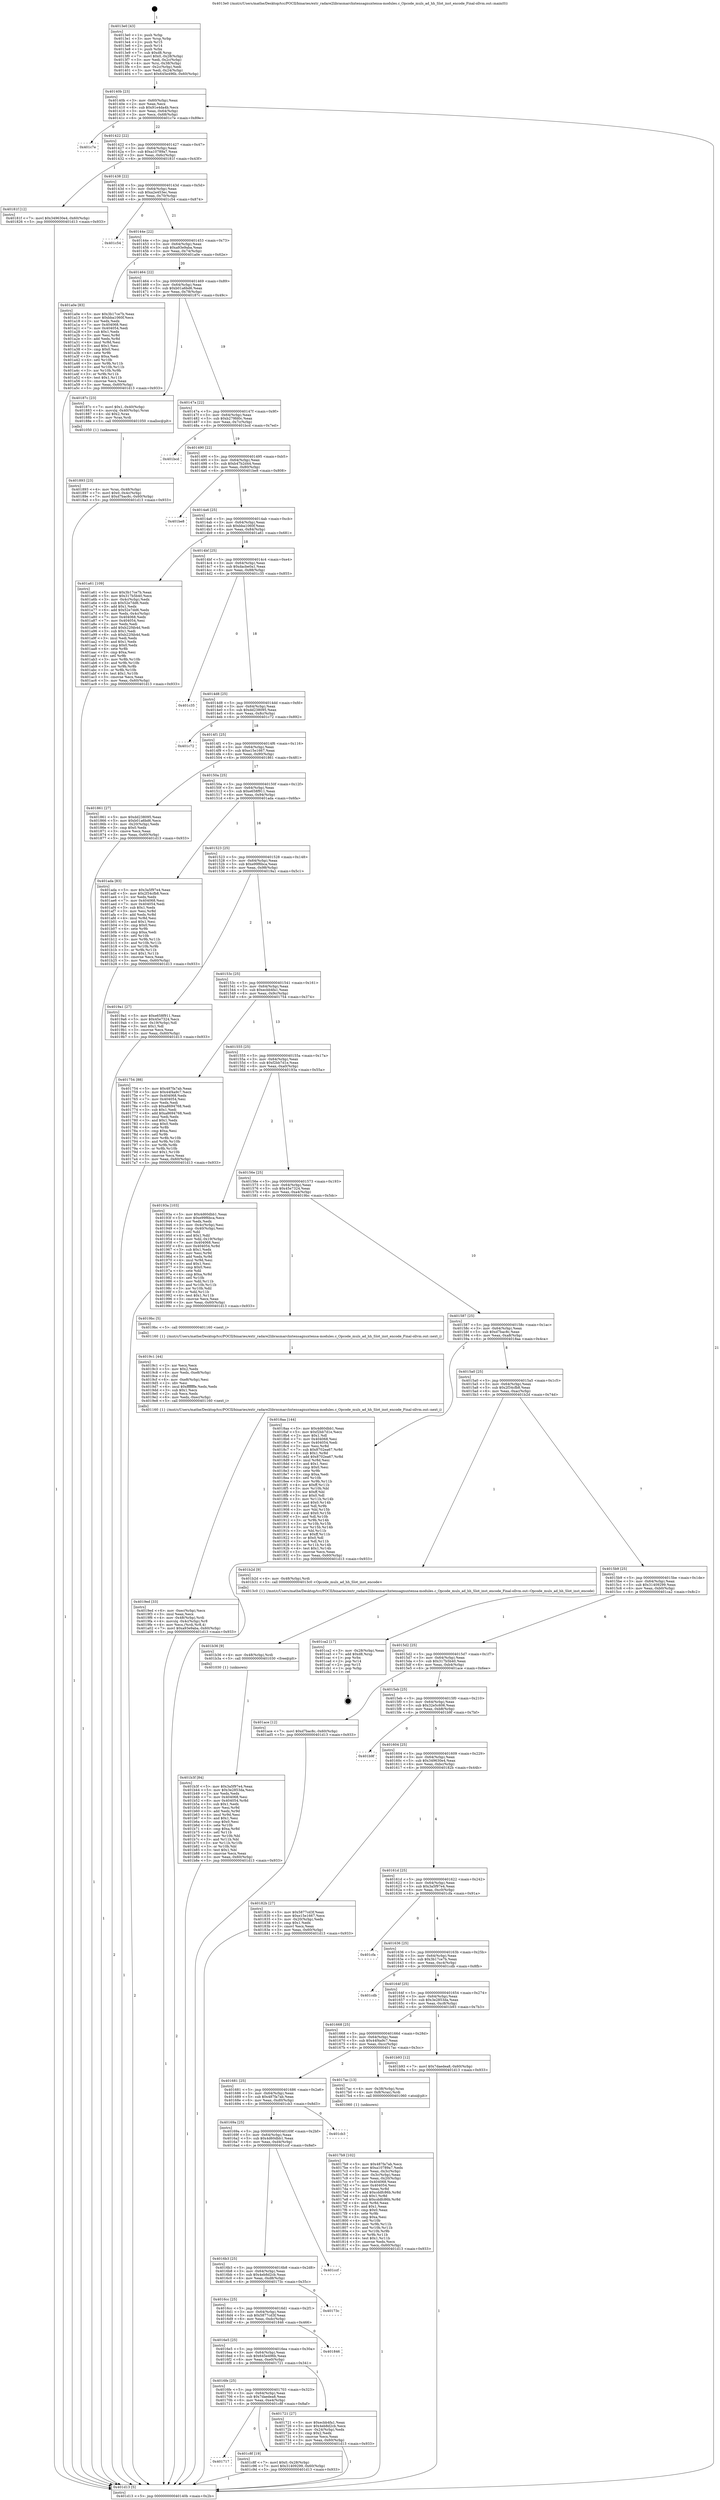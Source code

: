 digraph "0x4013e0" {
  label = "0x4013e0 (/mnt/c/Users/mathe/Desktop/tcc/POCII/binaries/extr_radare2librasmarchxtensagnuxtensa-modules.c_Opcode_muls_ad_hh_Slot_inst_encode_Final-ollvm.out::main(0))"
  labelloc = "t"
  node[shape=record]

  Entry [label="",width=0.3,height=0.3,shape=circle,fillcolor=black,style=filled]
  "0x40140b" [label="{
     0x40140b [23]\l
     | [instrs]\l
     &nbsp;&nbsp;0x40140b \<+3\>: mov -0x60(%rbp),%eax\l
     &nbsp;&nbsp;0x40140e \<+2\>: mov %eax,%ecx\l
     &nbsp;&nbsp;0x401410 \<+6\>: sub $0x91e4da4b,%ecx\l
     &nbsp;&nbsp;0x401416 \<+3\>: mov %eax,-0x64(%rbp)\l
     &nbsp;&nbsp;0x401419 \<+3\>: mov %ecx,-0x68(%rbp)\l
     &nbsp;&nbsp;0x40141c \<+6\>: je 0000000000401c7e \<main+0x89e\>\l
  }"]
  "0x401c7e" [label="{
     0x401c7e\l
  }", style=dashed]
  "0x401422" [label="{
     0x401422 [22]\l
     | [instrs]\l
     &nbsp;&nbsp;0x401422 \<+5\>: jmp 0000000000401427 \<main+0x47\>\l
     &nbsp;&nbsp;0x401427 \<+3\>: mov -0x64(%rbp),%eax\l
     &nbsp;&nbsp;0x40142a \<+5\>: sub $0xa10789a7,%eax\l
     &nbsp;&nbsp;0x40142f \<+3\>: mov %eax,-0x6c(%rbp)\l
     &nbsp;&nbsp;0x401432 \<+6\>: je 000000000040181f \<main+0x43f\>\l
  }"]
  Exit [label="",width=0.3,height=0.3,shape=circle,fillcolor=black,style=filled,peripheries=2]
  "0x40181f" [label="{
     0x40181f [12]\l
     | [instrs]\l
     &nbsp;&nbsp;0x40181f \<+7\>: movl $0x349630e4,-0x60(%rbp)\l
     &nbsp;&nbsp;0x401826 \<+5\>: jmp 0000000000401d13 \<main+0x933\>\l
  }"]
  "0x401438" [label="{
     0x401438 [22]\l
     | [instrs]\l
     &nbsp;&nbsp;0x401438 \<+5\>: jmp 000000000040143d \<main+0x5d\>\l
     &nbsp;&nbsp;0x40143d \<+3\>: mov -0x64(%rbp),%eax\l
     &nbsp;&nbsp;0x401440 \<+5\>: sub $0xa2e453ec,%eax\l
     &nbsp;&nbsp;0x401445 \<+3\>: mov %eax,-0x70(%rbp)\l
     &nbsp;&nbsp;0x401448 \<+6\>: je 0000000000401c54 \<main+0x874\>\l
  }"]
  "0x401717" [label="{
     0x401717\l
  }", style=dashed]
  "0x401c54" [label="{
     0x401c54\l
  }", style=dashed]
  "0x40144e" [label="{
     0x40144e [22]\l
     | [instrs]\l
     &nbsp;&nbsp;0x40144e \<+5\>: jmp 0000000000401453 \<main+0x73\>\l
     &nbsp;&nbsp;0x401453 \<+3\>: mov -0x64(%rbp),%eax\l
     &nbsp;&nbsp;0x401456 \<+5\>: sub $0xa93e9aba,%eax\l
     &nbsp;&nbsp;0x40145b \<+3\>: mov %eax,-0x74(%rbp)\l
     &nbsp;&nbsp;0x40145e \<+6\>: je 0000000000401a0e \<main+0x62e\>\l
  }"]
  "0x401c8f" [label="{
     0x401c8f [19]\l
     | [instrs]\l
     &nbsp;&nbsp;0x401c8f \<+7\>: movl $0x0,-0x28(%rbp)\l
     &nbsp;&nbsp;0x401c96 \<+7\>: movl $0x31409299,-0x60(%rbp)\l
     &nbsp;&nbsp;0x401c9d \<+5\>: jmp 0000000000401d13 \<main+0x933\>\l
  }"]
  "0x401a0e" [label="{
     0x401a0e [83]\l
     | [instrs]\l
     &nbsp;&nbsp;0x401a0e \<+5\>: mov $0x3b17ce7b,%eax\l
     &nbsp;&nbsp;0x401a13 \<+5\>: mov $0xbba1060f,%ecx\l
     &nbsp;&nbsp;0x401a18 \<+2\>: xor %edx,%edx\l
     &nbsp;&nbsp;0x401a1a \<+7\>: mov 0x404068,%esi\l
     &nbsp;&nbsp;0x401a21 \<+7\>: mov 0x404054,%edi\l
     &nbsp;&nbsp;0x401a28 \<+3\>: sub $0x1,%edx\l
     &nbsp;&nbsp;0x401a2b \<+3\>: mov %esi,%r8d\l
     &nbsp;&nbsp;0x401a2e \<+3\>: add %edx,%r8d\l
     &nbsp;&nbsp;0x401a31 \<+4\>: imul %r8d,%esi\l
     &nbsp;&nbsp;0x401a35 \<+3\>: and $0x1,%esi\l
     &nbsp;&nbsp;0x401a38 \<+3\>: cmp $0x0,%esi\l
     &nbsp;&nbsp;0x401a3b \<+4\>: sete %r9b\l
     &nbsp;&nbsp;0x401a3f \<+3\>: cmp $0xa,%edi\l
     &nbsp;&nbsp;0x401a42 \<+4\>: setl %r10b\l
     &nbsp;&nbsp;0x401a46 \<+3\>: mov %r9b,%r11b\l
     &nbsp;&nbsp;0x401a49 \<+3\>: and %r10b,%r11b\l
     &nbsp;&nbsp;0x401a4c \<+3\>: xor %r10b,%r9b\l
     &nbsp;&nbsp;0x401a4f \<+3\>: or %r9b,%r11b\l
     &nbsp;&nbsp;0x401a52 \<+4\>: test $0x1,%r11b\l
     &nbsp;&nbsp;0x401a56 \<+3\>: cmovne %ecx,%eax\l
     &nbsp;&nbsp;0x401a59 \<+3\>: mov %eax,-0x60(%rbp)\l
     &nbsp;&nbsp;0x401a5c \<+5\>: jmp 0000000000401d13 \<main+0x933\>\l
  }"]
  "0x401464" [label="{
     0x401464 [22]\l
     | [instrs]\l
     &nbsp;&nbsp;0x401464 \<+5\>: jmp 0000000000401469 \<main+0x89\>\l
     &nbsp;&nbsp;0x401469 \<+3\>: mov -0x64(%rbp),%eax\l
     &nbsp;&nbsp;0x40146c \<+5\>: sub $0xb01a6bd6,%eax\l
     &nbsp;&nbsp;0x401471 \<+3\>: mov %eax,-0x78(%rbp)\l
     &nbsp;&nbsp;0x401474 \<+6\>: je 000000000040187c \<main+0x49c\>\l
  }"]
  "0x401b3f" [label="{
     0x401b3f [84]\l
     | [instrs]\l
     &nbsp;&nbsp;0x401b3f \<+5\>: mov $0x3a5f97e4,%eax\l
     &nbsp;&nbsp;0x401b44 \<+5\>: mov $0x3e2853da,%ecx\l
     &nbsp;&nbsp;0x401b49 \<+2\>: xor %edx,%edx\l
     &nbsp;&nbsp;0x401b4b \<+7\>: mov 0x404068,%esi\l
     &nbsp;&nbsp;0x401b52 \<+8\>: mov 0x404054,%r8d\l
     &nbsp;&nbsp;0x401b5a \<+3\>: sub $0x1,%edx\l
     &nbsp;&nbsp;0x401b5d \<+3\>: mov %esi,%r9d\l
     &nbsp;&nbsp;0x401b60 \<+3\>: add %edx,%r9d\l
     &nbsp;&nbsp;0x401b63 \<+4\>: imul %r9d,%esi\l
     &nbsp;&nbsp;0x401b67 \<+3\>: and $0x1,%esi\l
     &nbsp;&nbsp;0x401b6a \<+3\>: cmp $0x0,%esi\l
     &nbsp;&nbsp;0x401b6d \<+4\>: sete %r10b\l
     &nbsp;&nbsp;0x401b71 \<+4\>: cmp $0xa,%r8d\l
     &nbsp;&nbsp;0x401b75 \<+4\>: setl %r11b\l
     &nbsp;&nbsp;0x401b79 \<+3\>: mov %r10b,%bl\l
     &nbsp;&nbsp;0x401b7c \<+3\>: and %r11b,%bl\l
     &nbsp;&nbsp;0x401b7f \<+3\>: xor %r11b,%r10b\l
     &nbsp;&nbsp;0x401b82 \<+3\>: or %r10b,%bl\l
     &nbsp;&nbsp;0x401b85 \<+3\>: test $0x1,%bl\l
     &nbsp;&nbsp;0x401b88 \<+3\>: cmovne %ecx,%eax\l
     &nbsp;&nbsp;0x401b8b \<+3\>: mov %eax,-0x60(%rbp)\l
     &nbsp;&nbsp;0x401b8e \<+5\>: jmp 0000000000401d13 \<main+0x933\>\l
  }"]
  "0x40187c" [label="{
     0x40187c [23]\l
     | [instrs]\l
     &nbsp;&nbsp;0x40187c \<+7\>: movl $0x1,-0x40(%rbp)\l
     &nbsp;&nbsp;0x401883 \<+4\>: movslq -0x40(%rbp),%rax\l
     &nbsp;&nbsp;0x401887 \<+4\>: shl $0x2,%rax\l
     &nbsp;&nbsp;0x40188b \<+3\>: mov %rax,%rdi\l
     &nbsp;&nbsp;0x40188e \<+5\>: call 0000000000401050 \<malloc@plt\>\l
     | [calls]\l
     &nbsp;&nbsp;0x401050 \{1\} (unknown)\l
  }"]
  "0x40147a" [label="{
     0x40147a [22]\l
     | [instrs]\l
     &nbsp;&nbsp;0x40147a \<+5\>: jmp 000000000040147f \<main+0x9f\>\l
     &nbsp;&nbsp;0x40147f \<+3\>: mov -0x64(%rbp),%eax\l
     &nbsp;&nbsp;0x401482 \<+5\>: sub $0xb279fd0c,%eax\l
     &nbsp;&nbsp;0x401487 \<+3\>: mov %eax,-0x7c(%rbp)\l
     &nbsp;&nbsp;0x40148a \<+6\>: je 0000000000401bcd \<main+0x7ed\>\l
  }"]
  "0x401b36" [label="{
     0x401b36 [9]\l
     | [instrs]\l
     &nbsp;&nbsp;0x401b36 \<+4\>: mov -0x48(%rbp),%rdi\l
     &nbsp;&nbsp;0x401b3a \<+5\>: call 0000000000401030 \<free@plt\>\l
     | [calls]\l
     &nbsp;&nbsp;0x401030 \{1\} (unknown)\l
  }"]
  "0x401bcd" [label="{
     0x401bcd\l
  }", style=dashed]
  "0x401490" [label="{
     0x401490 [22]\l
     | [instrs]\l
     &nbsp;&nbsp;0x401490 \<+5\>: jmp 0000000000401495 \<main+0xb5\>\l
     &nbsp;&nbsp;0x401495 \<+3\>: mov -0x64(%rbp),%eax\l
     &nbsp;&nbsp;0x401498 \<+5\>: sub $0xb47b2d44,%eax\l
     &nbsp;&nbsp;0x40149d \<+3\>: mov %eax,-0x80(%rbp)\l
     &nbsp;&nbsp;0x4014a0 \<+6\>: je 0000000000401be8 \<main+0x808\>\l
  }"]
  "0x4019ed" [label="{
     0x4019ed [33]\l
     | [instrs]\l
     &nbsp;&nbsp;0x4019ed \<+6\>: mov -0xec(%rbp),%ecx\l
     &nbsp;&nbsp;0x4019f3 \<+3\>: imul %eax,%ecx\l
     &nbsp;&nbsp;0x4019f6 \<+4\>: mov -0x48(%rbp),%rdi\l
     &nbsp;&nbsp;0x4019fa \<+4\>: movslq -0x4c(%rbp),%r8\l
     &nbsp;&nbsp;0x4019fe \<+4\>: mov %ecx,(%rdi,%r8,4)\l
     &nbsp;&nbsp;0x401a02 \<+7\>: movl $0xa93e9aba,-0x60(%rbp)\l
     &nbsp;&nbsp;0x401a09 \<+5\>: jmp 0000000000401d13 \<main+0x933\>\l
  }"]
  "0x401be8" [label="{
     0x401be8\l
  }", style=dashed]
  "0x4014a6" [label="{
     0x4014a6 [25]\l
     | [instrs]\l
     &nbsp;&nbsp;0x4014a6 \<+5\>: jmp 00000000004014ab \<main+0xcb\>\l
     &nbsp;&nbsp;0x4014ab \<+3\>: mov -0x64(%rbp),%eax\l
     &nbsp;&nbsp;0x4014ae \<+5\>: sub $0xbba1060f,%eax\l
     &nbsp;&nbsp;0x4014b3 \<+6\>: mov %eax,-0x84(%rbp)\l
     &nbsp;&nbsp;0x4014b9 \<+6\>: je 0000000000401a61 \<main+0x681\>\l
  }"]
  "0x4019c1" [label="{
     0x4019c1 [44]\l
     | [instrs]\l
     &nbsp;&nbsp;0x4019c1 \<+2\>: xor %ecx,%ecx\l
     &nbsp;&nbsp;0x4019c3 \<+5\>: mov $0x2,%edx\l
     &nbsp;&nbsp;0x4019c8 \<+6\>: mov %edx,-0xe8(%rbp)\l
     &nbsp;&nbsp;0x4019ce \<+1\>: cltd\l
     &nbsp;&nbsp;0x4019cf \<+6\>: mov -0xe8(%rbp),%esi\l
     &nbsp;&nbsp;0x4019d5 \<+2\>: idiv %esi\l
     &nbsp;&nbsp;0x4019d7 \<+6\>: imul $0xfffffffe,%edx,%edx\l
     &nbsp;&nbsp;0x4019dd \<+3\>: sub $0x1,%ecx\l
     &nbsp;&nbsp;0x4019e0 \<+2\>: sub %ecx,%edx\l
     &nbsp;&nbsp;0x4019e2 \<+6\>: mov %edx,-0xec(%rbp)\l
     &nbsp;&nbsp;0x4019e8 \<+5\>: call 0000000000401160 \<next_i\>\l
     | [calls]\l
     &nbsp;&nbsp;0x401160 \{1\} (/mnt/c/Users/mathe/Desktop/tcc/POCII/binaries/extr_radare2librasmarchxtensagnuxtensa-modules.c_Opcode_muls_ad_hh_Slot_inst_encode_Final-ollvm.out::next_i)\l
  }"]
  "0x401a61" [label="{
     0x401a61 [109]\l
     | [instrs]\l
     &nbsp;&nbsp;0x401a61 \<+5\>: mov $0x3b17ce7b,%eax\l
     &nbsp;&nbsp;0x401a66 \<+5\>: mov $0x317b5b40,%ecx\l
     &nbsp;&nbsp;0x401a6b \<+3\>: mov -0x4c(%rbp),%edx\l
     &nbsp;&nbsp;0x401a6e \<+6\>: sub $0x52e7dd6,%edx\l
     &nbsp;&nbsp;0x401a74 \<+3\>: add $0x1,%edx\l
     &nbsp;&nbsp;0x401a77 \<+6\>: add $0x52e7dd6,%edx\l
     &nbsp;&nbsp;0x401a7d \<+3\>: mov %edx,-0x4c(%rbp)\l
     &nbsp;&nbsp;0x401a80 \<+7\>: mov 0x404068,%edx\l
     &nbsp;&nbsp;0x401a87 \<+7\>: mov 0x404054,%esi\l
     &nbsp;&nbsp;0x401a8e \<+2\>: mov %edx,%edi\l
     &nbsp;&nbsp;0x401a90 \<+6\>: add $0xb22f4b4d,%edi\l
     &nbsp;&nbsp;0x401a96 \<+3\>: sub $0x1,%edi\l
     &nbsp;&nbsp;0x401a99 \<+6\>: sub $0xb22f4b4d,%edi\l
     &nbsp;&nbsp;0x401a9f \<+3\>: imul %edi,%edx\l
     &nbsp;&nbsp;0x401aa2 \<+3\>: and $0x1,%edx\l
     &nbsp;&nbsp;0x401aa5 \<+3\>: cmp $0x0,%edx\l
     &nbsp;&nbsp;0x401aa8 \<+4\>: sete %r8b\l
     &nbsp;&nbsp;0x401aac \<+3\>: cmp $0xa,%esi\l
     &nbsp;&nbsp;0x401aaf \<+4\>: setl %r9b\l
     &nbsp;&nbsp;0x401ab3 \<+3\>: mov %r8b,%r10b\l
     &nbsp;&nbsp;0x401ab6 \<+3\>: and %r9b,%r10b\l
     &nbsp;&nbsp;0x401ab9 \<+3\>: xor %r9b,%r8b\l
     &nbsp;&nbsp;0x401abc \<+3\>: or %r8b,%r10b\l
     &nbsp;&nbsp;0x401abf \<+4\>: test $0x1,%r10b\l
     &nbsp;&nbsp;0x401ac3 \<+3\>: cmovne %ecx,%eax\l
     &nbsp;&nbsp;0x401ac6 \<+3\>: mov %eax,-0x60(%rbp)\l
     &nbsp;&nbsp;0x401ac9 \<+5\>: jmp 0000000000401d13 \<main+0x933\>\l
  }"]
  "0x4014bf" [label="{
     0x4014bf [25]\l
     | [instrs]\l
     &nbsp;&nbsp;0x4014bf \<+5\>: jmp 00000000004014c4 \<main+0xe4\>\l
     &nbsp;&nbsp;0x4014c4 \<+3\>: mov -0x64(%rbp),%eax\l
     &nbsp;&nbsp;0x4014c7 \<+5\>: sub $0xdacbe0a1,%eax\l
     &nbsp;&nbsp;0x4014cc \<+6\>: mov %eax,-0x88(%rbp)\l
     &nbsp;&nbsp;0x4014d2 \<+6\>: je 0000000000401c35 \<main+0x855\>\l
  }"]
  "0x401893" [label="{
     0x401893 [23]\l
     | [instrs]\l
     &nbsp;&nbsp;0x401893 \<+4\>: mov %rax,-0x48(%rbp)\l
     &nbsp;&nbsp;0x401897 \<+7\>: movl $0x0,-0x4c(%rbp)\l
     &nbsp;&nbsp;0x40189e \<+7\>: movl $0xd7bac8c,-0x60(%rbp)\l
     &nbsp;&nbsp;0x4018a5 \<+5\>: jmp 0000000000401d13 \<main+0x933\>\l
  }"]
  "0x401c35" [label="{
     0x401c35\l
  }", style=dashed]
  "0x4014d8" [label="{
     0x4014d8 [25]\l
     | [instrs]\l
     &nbsp;&nbsp;0x4014d8 \<+5\>: jmp 00000000004014dd \<main+0xfd\>\l
     &nbsp;&nbsp;0x4014dd \<+3\>: mov -0x64(%rbp),%eax\l
     &nbsp;&nbsp;0x4014e0 \<+5\>: sub $0xdd238095,%eax\l
     &nbsp;&nbsp;0x4014e5 \<+6\>: mov %eax,-0x8c(%rbp)\l
     &nbsp;&nbsp;0x4014eb \<+6\>: je 0000000000401c72 \<main+0x892\>\l
  }"]
  "0x4017b9" [label="{
     0x4017b9 [102]\l
     | [instrs]\l
     &nbsp;&nbsp;0x4017b9 \<+5\>: mov $0x487fa7ab,%ecx\l
     &nbsp;&nbsp;0x4017be \<+5\>: mov $0xa10789a7,%edx\l
     &nbsp;&nbsp;0x4017c3 \<+3\>: mov %eax,-0x3c(%rbp)\l
     &nbsp;&nbsp;0x4017c6 \<+3\>: mov -0x3c(%rbp),%eax\l
     &nbsp;&nbsp;0x4017c9 \<+3\>: mov %eax,-0x20(%rbp)\l
     &nbsp;&nbsp;0x4017cc \<+7\>: mov 0x404068,%eax\l
     &nbsp;&nbsp;0x4017d3 \<+7\>: mov 0x404054,%esi\l
     &nbsp;&nbsp;0x4017da \<+3\>: mov %eax,%r8d\l
     &nbsp;&nbsp;0x4017dd \<+7\>: add $0xcddfc86b,%r8d\l
     &nbsp;&nbsp;0x4017e4 \<+4\>: sub $0x1,%r8d\l
     &nbsp;&nbsp;0x4017e8 \<+7\>: sub $0xcddfc86b,%r8d\l
     &nbsp;&nbsp;0x4017ef \<+4\>: imul %r8d,%eax\l
     &nbsp;&nbsp;0x4017f3 \<+3\>: and $0x1,%eax\l
     &nbsp;&nbsp;0x4017f6 \<+3\>: cmp $0x0,%eax\l
     &nbsp;&nbsp;0x4017f9 \<+4\>: sete %r9b\l
     &nbsp;&nbsp;0x4017fd \<+3\>: cmp $0xa,%esi\l
     &nbsp;&nbsp;0x401800 \<+4\>: setl %r10b\l
     &nbsp;&nbsp;0x401804 \<+3\>: mov %r9b,%r11b\l
     &nbsp;&nbsp;0x401807 \<+3\>: and %r10b,%r11b\l
     &nbsp;&nbsp;0x40180a \<+3\>: xor %r10b,%r9b\l
     &nbsp;&nbsp;0x40180d \<+3\>: or %r9b,%r11b\l
     &nbsp;&nbsp;0x401810 \<+4\>: test $0x1,%r11b\l
     &nbsp;&nbsp;0x401814 \<+3\>: cmovne %edx,%ecx\l
     &nbsp;&nbsp;0x401817 \<+3\>: mov %ecx,-0x60(%rbp)\l
     &nbsp;&nbsp;0x40181a \<+5\>: jmp 0000000000401d13 \<main+0x933\>\l
  }"]
  "0x401c72" [label="{
     0x401c72\l
  }", style=dashed]
  "0x4014f1" [label="{
     0x4014f1 [25]\l
     | [instrs]\l
     &nbsp;&nbsp;0x4014f1 \<+5\>: jmp 00000000004014f6 \<main+0x116\>\l
     &nbsp;&nbsp;0x4014f6 \<+3\>: mov -0x64(%rbp),%eax\l
     &nbsp;&nbsp;0x4014f9 \<+5\>: sub $0xe15e1667,%eax\l
     &nbsp;&nbsp;0x4014fe \<+6\>: mov %eax,-0x90(%rbp)\l
     &nbsp;&nbsp;0x401504 \<+6\>: je 0000000000401861 \<main+0x481\>\l
  }"]
  "0x4013e0" [label="{
     0x4013e0 [43]\l
     | [instrs]\l
     &nbsp;&nbsp;0x4013e0 \<+1\>: push %rbp\l
     &nbsp;&nbsp;0x4013e1 \<+3\>: mov %rsp,%rbp\l
     &nbsp;&nbsp;0x4013e4 \<+2\>: push %r15\l
     &nbsp;&nbsp;0x4013e6 \<+2\>: push %r14\l
     &nbsp;&nbsp;0x4013e8 \<+1\>: push %rbx\l
     &nbsp;&nbsp;0x4013e9 \<+7\>: sub $0xd8,%rsp\l
     &nbsp;&nbsp;0x4013f0 \<+7\>: movl $0x0,-0x28(%rbp)\l
     &nbsp;&nbsp;0x4013f7 \<+3\>: mov %edi,-0x2c(%rbp)\l
     &nbsp;&nbsp;0x4013fa \<+4\>: mov %rsi,-0x38(%rbp)\l
     &nbsp;&nbsp;0x4013fe \<+3\>: mov -0x2c(%rbp),%edi\l
     &nbsp;&nbsp;0x401401 \<+3\>: mov %edi,-0x24(%rbp)\l
     &nbsp;&nbsp;0x401404 \<+7\>: movl $0x645e496b,-0x60(%rbp)\l
  }"]
  "0x401861" [label="{
     0x401861 [27]\l
     | [instrs]\l
     &nbsp;&nbsp;0x401861 \<+5\>: mov $0xdd238095,%eax\l
     &nbsp;&nbsp;0x401866 \<+5\>: mov $0xb01a6bd6,%ecx\l
     &nbsp;&nbsp;0x40186b \<+3\>: mov -0x20(%rbp),%edx\l
     &nbsp;&nbsp;0x40186e \<+3\>: cmp $0x0,%edx\l
     &nbsp;&nbsp;0x401871 \<+3\>: cmove %ecx,%eax\l
     &nbsp;&nbsp;0x401874 \<+3\>: mov %eax,-0x60(%rbp)\l
     &nbsp;&nbsp;0x401877 \<+5\>: jmp 0000000000401d13 \<main+0x933\>\l
  }"]
  "0x40150a" [label="{
     0x40150a [25]\l
     | [instrs]\l
     &nbsp;&nbsp;0x40150a \<+5\>: jmp 000000000040150f \<main+0x12f\>\l
     &nbsp;&nbsp;0x40150f \<+3\>: mov -0x64(%rbp),%eax\l
     &nbsp;&nbsp;0x401512 \<+5\>: sub $0xe658f911,%eax\l
     &nbsp;&nbsp;0x401517 \<+6\>: mov %eax,-0x94(%rbp)\l
     &nbsp;&nbsp;0x40151d \<+6\>: je 0000000000401ada \<main+0x6fa\>\l
  }"]
  "0x401d13" [label="{
     0x401d13 [5]\l
     | [instrs]\l
     &nbsp;&nbsp;0x401d13 \<+5\>: jmp 000000000040140b \<main+0x2b\>\l
  }"]
  "0x401ada" [label="{
     0x401ada [83]\l
     | [instrs]\l
     &nbsp;&nbsp;0x401ada \<+5\>: mov $0x3a5f97e4,%eax\l
     &nbsp;&nbsp;0x401adf \<+5\>: mov $0x2f34cfb8,%ecx\l
     &nbsp;&nbsp;0x401ae4 \<+2\>: xor %edx,%edx\l
     &nbsp;&nbsp;0x401ae6 \<+7\>: mov 0x404068,%esi\l
     &nbsp;&nbsp;0x401aed \<+7\>: mov 0x404054,%edi\l
     &nbsp;&nbsp;0x401af4 \<+3\>: sub $0x1,%edx\l
     &nbsp;&nbsp;0x401af7 \<+3\>: mov %esi,%r8d\l
     &nbsp;&nbsp;0x401afa \<+3\>: add %edx,%r8d\l
     &nbsp;&nbsp;0x401afd \<+4\>: imul %r8d,%esi\l
     &nbsp;&nbsp;0x401b01 \<+3\>: and $0x1,%esi\l
     &nbsp;&nbsp;0x401b04 \<+3\>: cmp $0x0,%esi\l
     &nbsp;&nbsp;0x401b07 \<+4\>: sete %r9b\l
     &nbsp;&nbsp;0x401b0b \<+3\>: cmp $0xa,%edi\l
     &nbsp;&nbsp;0x401b0e \<+4\>: setl %r10b\l
     &nbsp;&nbsp;0x401b12 \<+3\>: mov %r9b,%r11b\l
     &nbsp;&nbsp;0x401b15 \<+3\>: and %r10b,%r11b\l
     &nbsp;&nbsp;0x401b18 \<+3\>: xor %r10b,%r9b\l
     &nbsp;&nbsp;0x401b1b \<+3\>: or %r9b,%r11b\l
     &nbsp;&nbsp;0x401b1e \<+4\>: test $0x1,%r11b\l
     &nbsp;&nbsp;0x401b22 \<+3\>: cmovne %ecx,%eax\l
     &nbsp;&nbsp;0x401b25 \<+3\>: mov %eax,-0x60(%rbp)\l
     &nbsp;&nbsp;0x401b28 \<+5\>: jmp 0000000000401d13 \<main+0x933\>\l
  }"]
  "0x401523" [label="{
     0x401523 [25]\l
     | [instrs]\l
     &nbsp;&nbsp;0x401523 \<+5\>: jmp 0000000000401528 \<main+0x148\>\l
     &nbsp;&nbsp;0x401528 \<+3\>: mov -0x64(%rbp),%eax\l
     &nbsp;&nbsp;0x40152b \<+5\>: sub $0xe99f6bca,%eax\l
     &nbsp;&nbsp;0x401530 \<+6\>: mov %eax,-0x98(%rbp)\l
     &nbsp;&nbsp;0x401536 \<+6\>: je 00000000004019a1 \<main+0x5c1\>\l
  }"]
  "0x4016fe" [label="{
     0x4016fe [25]\l
     | [instrs]\l
     &nbsp;&nbsp;0x4016fe \<+5\>: jmp 0000000000401703 \<main+0x323\>\l
     &nbsp;&nbsp;0x401703 \<+3\>: mov -0x64(%rbp),%eax\l
     &nbsp;&nbsp;0x401706 \<+5\>: sub $0x7daedea8,%eax\l
     &nbsp;&nbsp;0x40170b \<+6\>: mov %eax,-0xe4(%rbp)\l
     &nbsp;&nbsp;0x401711 \<+6\>: je 0000000000401c8f \<main+0x8af\>\l
  }"]
  "0x4019a1" [label="{
     0x4019a1 [27]\l
     | [instrs]\l
     &nbsp;&nbsp;0x4019a1 \<+5\>: mov $0xe658f911,%eax\l
     &nbsp;&nbsp;0x4019a6 \<+5\>: mov $0x45e7324,%ecx\l
     &nbsp;&nbsp;0x4019ab \<+3\>: mov -0x19(%rbp),%dl\l
     &nbsp;&nbsp;0x4019ae \<+3\>: test $0x1,%dl\l
     &nbsp;&nbsp;0x4019b1 \<+3\>: cmovne %ecx,%eax\l
     &nbsp;&nbsp;0x4019b4 \<+3\>: mov %eax,-0x60(%rbp)\l
     &nbsp;&nbsp;0x4019b7 \<+5\>: jmp 0000000000401d13 \<main+0x933\>\l
  }"]
  "0x40153c" [label="{
     0x40153c [25]\l
     | [instrs]\l
     &nbsp;&nbsp;0x40153c \<+5\>: jmp 0000000000401541 \<main+0x161\>\l
     &nbsp;&nbsp;0x401541 \<+3\>: mov -0x64(%rbp),%eax\l
     &nbsp;&nbsp;0x401544 \<+5\>: sub $0xecbb4fa1,%eax\l
     &nbsp;&nbsp;0x401549 \<+6\>: mov %eax,-0x9c(%rbp)\l
     &nbsp;&nbsp;0x40154f \<+6\>: je 0000000000401754 \<main+0x374\>\l
  }"]
  "0x401721" [label="{
     0x401721 [27]\l
     | [instrs]\l
     &nbsp;&nbsp;0x401721 \<+5\>: mov $0xecbb4fa1,%eax\l
     &nbsp;&nbsp;0x401726 \<+5\>: mov $0x4eb8d2cb,%ecx\l
     &nbsp;&nbsp;0x40172b \<+3\>: mov -0x24(%rbp),%edx\l
     &nbsp;&nbsp;0x40172e \<+3\>: cmp $0x2,%edx\l
     &nbsp;&nbsp;0x401731 \<+3\>: cmovne %ecx,%eax\l
     &nbsp;&nbsp;0x401734 \<+3\>: mov %eax,-0x60(%rbp)\l
     &nbsp;&nbsp;0x401737 \<+5\>: jmp 0000000000401d13 \<main+0x933\>\l
  }"]
  "0x401754" [label="{
     0x401754 [88]\l
     | [instrs]\l
     &nbsp;&nbsp;0x401754 \<+5\>: mov $0x487fa7ab,%eax\l
     &nbsp;&nbsp;0x401759 \<+5\>: mov $0x44f4a9c7,%ecx\l
     &nbsp;&nbsp;0x40175e \<+7\>: mov 0x404068,%edx\l
     &nbsp;&nbsp;0x401765 \<+7\>: mov 0x404054,%esi\l
     &nbsp;&nbsp;0x40176c \<+2\>: mov %edx,%edi\l
     &nbsp;&nbsp;0x40176e \<+6\>: sub $0xa8694768,%edi\l
     &nbsp;&nbsp;0x401774 \<+3\>: sub $0x1,%edi\l
     &nbsp;&nbsp;0x401777 \<+6\>: add $0xa8694768,%edi\l
     &nbsp;&nbsp;0x40177d \<+3\>: imul %edi,%edx\l
     &nbsp;&nbsp;0x401780 \<+3\>: and $0x1,%edx\l
     &nbsp;&nbsp;0x401783 \<+3\>: cmp $0x0,%edx\l
     &nbsp;&nbsp;0x401786 \<+4\>: sete %r8b\l
     &nbsp;&nbsp;0x40178a \<+3\>: cmp $0xa,%esi\l
     &nbsp;&nbsp;0x40178d \<+4\>: setl %r9b\l
     &nbsp;&nbsp;0x401791 \<+3\>: mov %r8b,%r10b\l
     &nbsp;&nbsp;0x401794 \<+3\>: and %r9b,%r10b\l
     &nbsp;&nbsp;0x401797 \<+3\>: xor %r9b,%r8b\l
     &nbsp;&nbsp;0x40179a \<+3\>: or %r8b,%r10b\l
     &nbsp;&nbsp;0x40179d \<+4\>: test $0x1,%r10b\l
     &nbsp;&nbsp;0x4017a1 \<+3\>: cmovne %ecx,%eax\l
     &nbsp;&nbsp;0x4017a4 \<+3\>: mov %eax,-0x60(%rbp)\l
     &nbsp;&nbsp;0x4017a7 \<+5\>: jmp 0000000000401d13 \<main+0x933\>\l
  }"]
  "0x401555" [label="{
     0x401555 [25]\l
     | [instrs]\l
     &nbsp;&nbsp;0x401555 \<+5\>: jmp 000000000040155a \<main+0x17a\>\l
     &nbsp;&nbsp;0x40155a \<+3\>: mov -0x64(%rbp),%eax\l
     &nbsp;&nbsp;0x40155d \<+5\>: sub $0xf2bb7d1e,%eax\l
     &nbsp;&nbsp;0x401562 \<+6\>: mov %eax,-0xa0(%rbp)\l
     &nbsp;&nbsp;0x401568 \<+6\>: je 000000000040193a \<main+0x55a\>\l
  }"]
  "0x4016e5" [label="{
     0x4016e5 [25]\l
     | [instrs]\l
     &nbsp;&nbsp;0x4016e5 \<+5\>: jmp 00000000004016ea \<main+0x30a\>\l
     &nbsp;&nbsp;0x4016ea \<+3\>: mov -0x64(%rbp),%eax\l
     &nbsp;&nbsp;0x4016ed \<+5\>: sub $0x645e496b,%eax\l
     &nbsp;&nbsp;0x4016f2 \<+6\>: mov %eax,-0xe0(%rbp)\l
     &nbsp;&nbsp;0x4016f8 \<+6\>: je 0000000000401721 \<main+0x341\>\l
  }"]
  "0x40193a" [label="{
     0x40193a [103]\l
     | [instrs]\l
     &nbsp;&nbsp;0x40193a \<+5\>: mov $0x4d60dbb1,%eax\l
     &nbsp;&nbsp;0x40193f \<+5\>: mov $0xe99f6bca,%ecx\l
     &nbsp;&nbsp;0x401944 \<+2\>: xor %edx,%edx\l
     &nbsp;&nbsp;0x401946 \<+3\>: mov -0x4c(%rbp),%esi\l
     &nbsp;&nbsp;0x401949 \<+3\>: cmp -0x40(%rbp),%esi\l
     &nbsp;&nbsp;0x40194c \<+4\>: setl %dil\l
     &nbsp;&nbsp;0x401950 \<+4\>: and $0x1,%dil\l
     &nbsp;&nbsp;0x401954 \<+4\>: mov %dil,-0x19(%rbp)\l
     &nbsp;&nbsp;0x401958 \<+7\>: mov 0x404068,%esi\l
     &nbsp;&nbsp;0x40195f \<+8\>: mov 0x404054,%r8d\l
     &nbsp;&nbsp;0x401967 \<+3\>: sub $0x1,%edx\l
     &nbsp;&nbsp;0x40196a \<+3\>: mov %esi,%r9d\l
     &nbsp;&nbsp;0x40196d \<+3\>: add %edx,%r9d\l
     &nbsp;&nbsp;0x401970 \<+4\>: imul %r9d,%esi\l
     &nbsp;&nbsp;0x401974 \<+3\>: and $0x1,%esi\l
     &nbsp;&nbsp;0x401977 \<+3\>: cmp $0x0,%esi\l
     &nbsp;&nbsp;0x40197a \<+4\>: sete %dil\l
     &nbsp;&nbsp;0x40197e \<+4\>: cmp $0xa,%r8d\l
     &nbsp;&nbsp;0x401982 \<+4\>: setl %r10b\l
     &nbsp;&nbsp;0x401986 \<+3\>: mov %dil,%r11b\l
     &nbsp;&nbsp;0x401989 \<+3\>: and %r10b,%r11b\l
     &nbsp;&nbsp;0x40198c \<+3\>: xor %r10b,%dil\l
     &nbsp;&nbsp;0x40198f \<+3\>: or %dil,%r11b\l
     &nbsp;&nbsp;0x401992 \<+4\>: test $0x1,%r11b\l
     &nbsp;&nbsp;0x401996 \<+3\>: cmovne %ecx,%eax\l
     &nbsp;&nbsp;0x401999 \<+3\>: mov %eax,-0x60(%rbp)\l
     &nbsp;&nbsp;0x40199c \<+5\>: jmp 0000000000401d13 \<main+0x933\>\l
  }"]
  "0x40156e" [label="{
     0x40156e [25]\l
     | [instrs]\l
     &nbsp;&nbsp;0x40156e \<+5\>: jmp 0000000000401573 \<main+0x193\>\l
     &nbsp;&nbsp;0x401573 \<+3\>: mov -0x64(%rbp),%eax\l
     &nbsp;&nbsp;0x401576 \<+5\>: sub $0x45e7324,%eax\l
     &nbsp;&nbsp;0x40157b \<+6\>: mov %eax,-0xa4(%rbp)\l
     &nbsp;&nbsp;0x401581 \<+6\>: je 00000000004019bc \<main+0x5dc\>\l
  }"]
  "0x401846" [label="{
     0x401846\l
  }", style=dashed]
  "0x4019bc" [label="{
     0x4019bc [5]\l
     | [instrs]\l
     &nbsp;&nbsp;0x4019bc \<+5\>: call 0000000000401160 \<next_i\>\l
     | [calls]\l
     &nbsp;&nbsp;0x401160 \{1\} (/mnt/c/Users/mathe/Desktop/tcc/POCII/binaries/extr_radare2librasmarchxtensagnuxtensa-modules.c_Opcode_muls_ad_hh_Slot_inst_encode_Final-ollvm.out::next_i)\l
  }"]
  "0x401587" [label="{
     0x401587 [25]\l
     | [instrs]\l
     &nbsp;&nbsp;0x401587 \<+5\>: jmp 000000000040158c \<main+0x1ac\>\l
     &nbsp;&nbsp;0x40158c \<+3\>: mov -0x64(%rbp),%eax\l
     &nbsp;&nbsp;0x40158f \<+5\>: sub $0xd7bac8c,%eax\l
     &nbsp;&nbsp;0x401594 \<+6\>: mov %eax,-0xa8(%rbp)\l
     &nbsp;&nbsp;0x40159a \<+6\>: je 00000000004018aa \<main+0x4ca\>\l
  }"]
  "0x4016cc" [label="{
     0x4016cc [25]\l
     | [instrs]\l
     &nbsp;&nbsp;0x4016cc \<+5\>: jmp 00000000004016d1 \<main+0x2f1\>\l
     &nbsp;&nbsp;0x4016d1 \<+3\>: mov -0x64(%rbp),%eax\l
     &nbsp;&nbsp;0x4016d4 \<+5\>: sub $0x5877cd3f,%eax\l
     &nbsp;&nbsp;0x4016d9 \<+6\>: mov %eax,-0xdc(%rbp)\l
     &nbsp;&nbsp;0x4016df \<+6\>: je 0000000000401846 \<main+0x466\>\l
  }"]
  "0x4018aa" [label="{
     0x4018aa [144]\l
     | [instrs]\l
     &nbsp;&nbsp;0x4018aa \<+5\>: mov $0x4d60dbb1,%eax\l
     &nbsp;&nbsp;0x4018af \<+5\>: mov $0xf2bb7d1e,%ecx\l
     &nbsp;&nbsp;0x4018b4 \<+2\>: mov $0x1,%dl\l
     &nbsp;&nbsp;0x4018b6 \<+7\>: mov 0x404068,%esi\l
     &nbsp;&nbsp;0x4018bd \<+7\>: mov 0x404054,%edi\l
     &nbsp;&nbsp;0x4018c4 \<+3\>: mov %esi,%r8d\l
     &nbsp;&nbsp;0x4018c7 \<+7\>: sub $0x8702ea67,%r8d\l
     &nbsp;&nbsp;0x4018ce \<+4\>: sub $0x1,%r8d\l
     &nbsp;&nbsp;0x4018d2 \<+7\>: add $0x8702ea67,%r8d\l
     &nbsp;&nbsp;0x4018d9 \<+4\>: imul %r8d,%esi\l
     &nbsp;&nbsp;0x4018dd \<+3\>: and $0x1,%esi\l
     &nbsp;&nbsp;0x4018e0 \<+3\>: cmp $0x0,%esi\l
     &nbsp;&nbsp;0x4018e3 \<+4\>: sete %r9b\l
     &nbsp;&nbsp;0x4018e7 \<+3\>: cmp $0xa,%edi\l
     &nbsp;&nbsp;0x4018ea \<+4\>: setl %r10b\l
     &nbsp;&nbsp;0x4018ee \<+3\>: mov %r9b,%r11b\l
     &nbsp;&nbsp;0x4018f1 \<+4\>: xor $0xff,%r11b\l
     &nbsp;&nbsp;0x4018f5 \<+3\>: mov %r10b,%bl\l
     &nbsp;&nbsp;0x4018f8 \<+3\>: xor $0xff,%bl\l
     &nbsp;&nbsp;0x4018fb \<+3\>: xor $0x0,%dl\l
     &nbsp;&nbsp;0x4018fe \<+3\>: mov %r11b,%r14b\l
     &nbsp;&nbsp;0x401901 \<+4\>: and $0x0,%r14b\l
     &nbsp;&nbsp;0x401905 \<+3\>: and %dl,%r9b\l
     &nbsp;&nbsp;0x401908 \<+3\>: mov %bl,%r15b\l
     &nbsp;&nbsp;0x40190b \<+4\>: and $0x0,%r15b\l
     &nbsp;&nbsp;0x40190f \<+3\>: and %dl,%r10b\l
     &nbsp;&nbsp;0x401912 \<+3\>: or %r9b,%r14b\l
     &nbsp;&nbsp;0x401915 \<+3\>: or %r10b,%r15b\l
     &nbsp;&nbsp;0x401918 \<+3\>: xor %r15b,%r14b\l
     &nbsp;&nbsp;0x40191b \<+3\>: or %bl,%r11b\l
     &nbsp;&nbsp;0x40191e \<+4\>: xor $0xff,%r11b\l
     &nbsp;&nbsp;0x401922 \<+3\>: or $0x0,%dl\l
     &nbsp;&nbsp;0x401925 \<+3\>: and %dl,%r11b\l
     &nbsp;&nbsp;0x401928 \<+3\>: or %r11b,%r14b\l
     &nbsp;&nbsp;0x40192b \<+4\>: test $0x1,%r14b\l
     &nbsp;&nbsp;0x40192f \<+3\>: cmovne %ecx,%eax\l
     &nbsp;&nbsp;0x401932 \<+3\>: mov %eax,-0x60(%rbp)\l
     &nbsp;&nbsp;0x401935 \<+5\>: jmp 0000000000401d13 \<main+0x933\>\l
  }"]
  "0x4015a0" [label="{
     0x4015a0 [25]\l
     | [instrs]\l
     &nbsp;&nbsp;0x4015a0 \<+5\>: jmp 00000000004015a5 \<main+0x1c5\>\l
     &nbsp;&nbsp;0x4015a5 \<+3\>: mov -0x64(%rbp),%eax\l
     &nbsp;&nbsp;0x4015a8 \<+5\>: sub $0x2f34cfb8,%eax\l
     &nbsp;&nbsp;0x4015ad \<+6\>: mov %eax,-0xac(%rbp)\l
     &nbsp;&nbsp;0x4015b3 \<+6\>: je 0000000000401b2d \<main+0x74d\>\l
  }"]
  "0x40173c" [label="{
     0x40173c\l
  }", style=dashed]
  "0x401b2d" [label="{
     0x401b2d [9]\l
     | [instrs]\l
     &nbsp;&nbsp;0x401b2d \<+4\>: mov -0x48(%rbp),%rdi\l
     &nbsp;&nbsp;0x401b31 \<+5\>: call 00000000004013c0 \<Opcode_muls_ad_hh_Slot_inst_encode\>\l
     | [calls]\l
     &nbsp;&nbsp;0x4013c0 \{1\} (/mnt/c/Users/mathe/Desktop/tcc/POCII/binaries/extr_radare2librasmarchxtensagnuxtensa-modules.c_Opcode_muls_ad_hh_Slot_inst_encode_Final-ollvm.out::Opcode_muls_ad_hh_Slot_inst_encode)\l
  }"]
  "0x4015b9" [label="{
     0x4015b9 [25]\l
     | [instrs]\l
     &nbsp;&nbsp;0x4015b9 \<+5\>: jmp 00000000004015be \<main+0x1de\>\l
     &nbsp;&nbsp;0x4015be \<+3\>: mov -0x64(%rbp),%eax\l
     &nbsp;&nbsp;0x4015c1 \<+5\>: sub $0x31409299,%eax\l
     &nbsp;&nbsp;0x4015c6 \<+6\>: mov %eax,-0xb0(%rbp)\l
     &nbsp;&nbsp;0x4015cc \<+6\>: je 0000000000401ca2 \<main+0x8c2\>\l
  }"]
  "0x4016b3" [label="{
     0x4016b3 [25]\l
     | [instrs]\l
     &nbsp;&nbsp;0x4016b3 \<+5\>: jmp 00000000004016b8 \<main+0x2d8\>\l
     &nbsp;&nbsp;0x4016b8 \<+3\>: mov -0x64(%rbp),%eax\l
     &nbsp;&nbsp;0x4016bb \<+5\>: sub $0x4eb8d2cb,%eax\l
     &nbsp;&nbsp;0x4016c0 \<+6\>: mov %eax,-0xd8(%rbp)\l
     &nbsp;&nbsp;0x4016c6 \<+6\>: je 000000000040173c \<main+0x35c\>\l
  }"]
  "0x401ca2" [label="{
     0x401ca2 [17]\l
     | [instrs]\l
     &nbsp;&nbsp;0x401ca2 \<+3\>: mov -0x28(%rbp),%eax\l
     &nbsp;&nbsp;0x401ca5 \<+7\>: add $0xd8,%rsp\l
     &nbsp;&nbsp;0x401cac \<+1\>: pop %rbx\l
     &nbsp;&nbsp;0x401cad \<+2\>: pop %r14\l
     &nbsp;&nbsp;0x401caf \<+2\>: pop %r15\l
     &nbsp;&nbsp;0x401cb1 \<+1\>: pop %rbp\l
     &nbsp;&nbsp;0x401cb2 \<+1\>: ret\l
  }"]
  "0x4015d2" [label="{
     0x4015d2 [25]\l
     | [instrs]\l
     &nbsp;&nbsp;0x4015d2 \<+5\>: jmp 00000000004015d7 \<main+0x1f7\>\l
     &nbsp;&nbsp;0x4015d7 \<+3\>: mov -0x64(%rbp),%eax\l
     &nbsp;&nbsp;0x4015da \<+5\>: sub $0x317b5b40,%eax\l
     &nbsp;&nbsp;0x4015df \<+6\>: mov %eax,-0xb4(%rbp)\l
     &nbsp;&nbsp;0x4015e5 \<+6\>: je 0000000000401ace \<main+0x6ee\>\l
  }"]
  "0x401ccf" [label="{
     0x401ccf\l
  }", style=dashed]
  "0x401ace" [label="{
     0x401ace [12]\l
     | [instrs]\l
     &nbsp;&nbsp;0x401ace \<+7\>: movl $0xd7bac8c,-0x60(%rbp)\l
     &nbsp;&nbsp;0x401ad5 \<+5\>: jmp 0000000000401d13 \<main+0x933\>\l
  }"]
  "0x4015eb" [label="{
     0x4015eb [25]\l
     | [instrs]\l
     &nbsp;&nbsp;0x4015eb \<+5\>: jmp 00000000004015f0 \<main+0x210\>\l
     &nbsp;&nbsp;0x4015f0 \<+3\>: mov -0x64(%rbp),%eax\l
     &nbsp;&nbsp;0x4015f3 \<+5\>: sub $0x32e5c606,%eax\l
     &nbsp;&nbsp;0x4015f8 \<+6\>: mov %eax,-0xb8(%rbp)\l
     &nbsp;&nbsp;0x4015fe \<+6\>: je 0000000000401b9f \<main+0x7bf\>\l
  }"]
  "0x40169a" [label="{
     0x40169a [25]\l
     | [instrs]\l
     &nbsp;&nbsp;0x40169a \<+5\>: jmp 000000000040169f \<main+0x2bf\>\l
     &nbsp;&nbsp;0x40169f \<+3\>: mov -0x64(%rbp),%eax\l
     &nbsp;&nbsp;0x4016a2 \<+5\>: sub $0x4d60dbb1,%eax\l
     &nbsp;&nbsp;0x4016a7 \<+6\>: mov %eax,-0xd4(%rbp)\l
     &nbsp;&nbsp;0x4016ad \<+6\>: je 0000000000401ccf \<main+0x8ef\>\l
  }"]
  "0x401b9f" [label="{
     0x401b9f\l
  }", style=dashed]
  "0x401604" [label="{
     0x401604 [25]\l
     | [instrs]\l
     &nbsp;&nbsp;0x401604 \<+5\>: jmp 0000000000401609 \<main+0x229\>\l
     &nbsp;&nbsp;0x401609 \<+3\>: mov -0x64(%rbp),%eax\l
     &nbsp;&nbsp;0x40160c \<+5\>: sub $0x349630e4,%eax\l
     &nbsp;&nbsp;0x401611 \<+6\>: mov %eax,-0xbc(%rbp)\l
     &nbsp;&nbsp;0x401617 \<+6\>: je 000000000040182b \<main+0x44b\>\l
  }"]
  "0x401cb3" [label="{
     0x401cb3\l
  }", style=dashed]
  "0x40182b" [label="{
     0x40182b [27]\l
     | [instrs]\l
     &nbsp;&nbsp;0x40182b \<+5\>: mov $0x5877cd3f,%eax\l
     &nbsp;&nbsp;0x401830 \<+5\>: mov $0xe15e1667,%ecx\l
     &nbsp;&nbsp;0x401835 \<+3\>: mov -0x20(%rbp),%edx\l
     &nbsp;&nbsp;0x401838 \<+3\>: cmp $0x1,%edx\l
     &nbsp;&nbsp;0x40183b \<+3\>: cmovl %ecx,%eax\l
     &nbsp;&nbsp;0x40183e \<+3\>: mov %eax,-0x60(%rbp)\l
     &nbsp;&nbsp;0x401841 \<+5\>: jmp 0000000000401d13 \<main+0x933\>\l
  }"]
  "0x40161d" [label="{
     0x40161d [25]\l
     | [instrs]\l
     &nbsp;&nbsp;0x40161d \<+5\>: jmp 0000000000401622 \<main+0x242\>\l
     &nbsp;&nbsp;0x401622 \<+3\>: mov -0x64(%rbp),%eax\l
     &nbsp;&nbsp;0x401625 \<+5\>: sub $0x3a5f97e4,%eax\l
     &nbsp;&nbsp;0x40162a \<+6\>: mov %eax,-0xc0(%rbp)\l
     &nbsp;&nbsp;0x401630 \<+6\>: je 0000000000401cfa \<main+0x91a\>\l
  }"]
  "0x401681" [label="{
     0x401681 [25]\l
     | [instrs]\l
     &nbsp;&nbsp;0x401681 \<+5\>: jmp 0000000000401686 \<main+0x2a6\>\l
     &nbsp;&nbsp;0x401686 \<+3\>: mov -0x64(%rbp),%eax\l
     &nbsp;&nbsp;0x401689 \<+5\>: sub $0x487fa7ab,%eax\l
     &nbsp;&nbsp;0x40168e \<+6\>: mov %eax,-0xd0(%rbp)\l
     &nbsp;&nbsp;0x401694 \<+6\>: je 0000000000401cb3 \<main+0x8d3\>\l
  }"]
  "0x401cfa" [label="{
     0x401cfa\l
  }", style=dashed]
  "0x401636" [label="{
     0x401636 [25]\l
     | [instrs]\l
     &nbsp;&nbsp;0x401636 \<+5\>: jmp 000000000040163b \<main+0x25b\>\l
     &nbsp;&nbsp;0x40163b \<+3\>: mov -0x64(%rbp),%eax\l
     &nbsp;&nbsp;0x40163e \<+5\>: sub $0x3b17ce7b,%eax\l
     &nbsp;&nbsp;0x401643 \<+6\>: mov %eax,-0xc4(%rbp)\l
     &nbsp;&nbsp;0x401649 \<+6\>: je 0000000000401cdb \<main+0x8fb\>\l
  }"]
  "0x4017ac" [label="{
     0x4017ac [13]\l
     | [instrs]\l
     &nbsp;&nbsp;0x4017ac \<+4\>: mov -0x38(%rbp),%rax\l
     &nbsp;&nbsp;0x4017b0 \<+4\>: mov 0x8(%rax),%rdi\l
     &nbsp;&nbsp;0x4017b4 \<+5\>: call 0000000000401060 \<atoi@plt\>\l
     | [calls]\l
     &nbsp;&nbsp;0x401060 \{1\} (unknown)\l
  }"]
  "0x401cdb" [label="{
     0x401cdb\l
  }", style=dashed]
  "0x40164f" [label="{
     0x40164f [25]\l
     | [instrs]\l
     &nbsp;&nbsp;0x40164f \<+5\>: jmp 0000000000401654 \<main+0x274\>\l
     &nbsp;&nbsp;0x401654 \<+3\>: mov -0x64(%rbp),%eax\l
     &nbsp;&nbsp;0x401657 \<+5\>: sub $0x3e2853da,%eax\l
     &nbsp;&nbsp;0x40165c \<+6\>: mov %eax,-0xc8(%rbp)\l
     &nbsp;&nbsp;0x401662 \<+6\>: je 0000000000401b93 \<main+0x7b3\>\l
  }"]
  "0x401668" [label="{
     0x401668 [25]\l
     | [instrs]\l
     &nbsp;&nbsp;0x401668 \<+5\>: jmp 000000000040166d \<main+0x28d\>\l
     &nbsp;&nbsp;0x40166d \<+3\>: mov -0x64(%rbp),%eax\l
     &nbsp;&nbsp;0x401670 \<+5\>: sub $0x44f4a9c7,%eax\l
     &nbsp;&nbsp;0x401675 \<+6\>: mov %eax,-0xcc(%rbp)\l
     &nbsp;&nbsp;0x40167b \<+6\>: je 00000000004017ac \<main+0x3cc\>\l
  }"]
  "0x401b93" [label="{
     0x401b93 [12]\l
     | [instrs]\l
     &nbsp;&nbsp;0x401b93 \<+7\>: movl $0x7daedea8,-0x60(%rbp)\l
     &nbsp;&nbsp;0x401b9a \<+5\>: jmp 0000000000401d13 \<main+0x933\>\l
  }"]
  Entry -> "0x4013e0" [label=" 1"]
  "0x40140b" -> "0x401c7e" [label=" 0"]
  "0x40140b" -> "0x401422" [label=" 22"]
  "0x401ca2" -> Exit [label=" 1"]
  "0x401422" -> "0x40181f" [label=" 1"]
  "0x401422" -> "0x401438" [label=" 21"]
  "0x401c8f" -> "0x401d13" [label=" 1"]
  "0x401438" -> "0x401c54" [label=" 0"]
  "0x401438" -> "0x40144e" [label=" 21"]
  "0x4016fe" -> "0x401717" [label=" 0"]
  "0x40144e" -> "0x401a0e" [label=" 1"]
  "0x40144e" -> "0x401464" [label=" 20"]
  "0x4016fe" -> "0x401c8f" [label=" 1"]
  "0x401464" -> "0x40187c" [label=" 1"]
  "0x401464" -> "0x40147a" [label=" 19"]
  "0x401b93" -> "0x401d13" [label=" 1"]
  "0x40147a" -> "0x401bcd" [label=" 0"]
  "0x40147a" -> "0x401490" [label=" 19"]
  "0x401b3f" -> "0x401d13" [label=" 1"]
  "0x401490" -> "0x401be8" [label=" 0"]
  "0x401490" -> "0x4014a6" [label=" 19"]
  "0x401b36" -> "0x401b3f" [label=" 1"]
  "0x4014a6" -> "0x401a61" [label=" 1"]
  "0x4014a6" -> "0x4014bf" [label=" 18"]
  "0x401b2d" -> "0x401b36" [label=" 1"]
  "0x4014bf" -> "0x401c35" [label=" 0"]
  "0x4014bf" -> "0x4014d8" [label=" 18"]
  "0x401ada" -> "0x401d13" [label=" 1"]
  "0x4014d8" -> "0x401c72" [label=" 0"]
  "0x4014d8" -> "0x4014f1" [label=" 18"]
  "0x401ace" -> "0x401d13" [label=" 1"]
  "0x4014f1" -> "0x401861" [label=" 1"]
  "0x4014f1" -> "0x40150a" [label=" 17"]
  "0x401a61" -> "0x401d13" [label=" 1"]
  "0x40150a" -> "0x401ada" [label=" 1"]
  "0x40150a" -> "0x401523" [label=" 16"]
  "0x401a0e" -> "0x401d13" [label=" 1"]
  "0x401523" -> "0x4019a1" [label=" 2"]
  "0x401523" -> "0x40153c" [label=" 14"]
  "0x4019ed" -> "0x401d13" [label=" 1"]
  "0x40153c" -> "0x401754" [label=" 1"]
  "0x40153c" -> "0x401555" [label=" 13"]
  "0x4019c1" -> "0x4019ed" [label=" 1"]
  "0x401555" -> "0x40193a" [label=" 2"]
  "0x401555" -> "0x40156e" [label=" 11"]
  "0x4019a1" -> "0x401d13" [label=" 2"]
  "0x40156e" -> "0x4019bc" [label=" 1"]
  "0x40156e" -> "0x401587" [label=" 10"]
  "0x40193a" -> "0x401d13" [label=" 2"]
  "0x401587" -> "0x4018aa" [label=" 2"]
  "0x401587" -> "0x4015a0" [label=" 8"]
  "0x401893" -> "0x401d13" [label=" 1"]
  "0x4015a0" -> "0x401b2d" [label=" 1"]
  "0x4015a0" -> "0x4015b9" [label=" 7"]
  "0x40187c" -> "0x401893" [label=" 1"]
  "0x4015b9" -> "0x401ca2" [label=" 1"]
  "0x4015b9" -> "0x4015d2" [label=" 6"]
  "0x40182b" -> "0x401d13" [label=" 1"]
  "0x4015d2" -> "0x401ace" [label=" 1"]
  "0x4015d2" -> "0x4015eb" [label=" 5"]
  "0x40181f" -> "0x401d13" [label=" 1"]
  "0x4015eb" -> "0x401b9f" [label=" 0"]
  "0x4015eb" -> "0x401604" [label=" 5"]
  "0x4017ac" -> "0x4017b9" [label=" 1"]
  "0x401604" -> "0x40182b" [label=" 1"]
  "0x401604" -> "0x40161d" [label=" 4"]
  "0x401754" -> "0x401d13" [label=" 1"]
  "0x40161d" -> "0x401cfa" [label=" 0"]
  "0x40161d" -> "0x401636" [label=" 4"]
  "0x4013e0" -> "0x40140b" [label=" 1"]
  "0x401636" -> "0x401cdb" [label=" 0"]
  "0x401636" -> "0x40164f" [label=" 4"]
  "0x401721" -> "0x401d13" [label=" 1"]
  "0x40164f" -> "0x401b93" [label=" 1"]
  "0x40164f" -> "0x401668" [label=" 3"]
  "0x4016e5" -> "0x4016fe" [label=" 1"]
  "0x401668" -> "0x4017ac" [label=" 1"]
  "0x401668" -> "0x401681" [label=" 2"]
  "0x401d13" -> "0x40140b" [label=" 21"]
  "0x401681" -> "0x401cb3" [label=" 0"]
  "0x401681" -> "0x40169a" [label=" 2"]
  "0x4017b9" -> "0x401d13" [label=" 1"]
  "0x40169a" -> "0x401ccf" [label=" 0"]
  "0x40169a" -> "0x4016b3" [label=" 2"]
  "0x401861" -> "0x401d13" [label=" 1"]
  "0x4016b3" -> "0x40173c" [label=" 0"]
  "0x4016b3" -> "0x4016cc" [label=" 2"]
  "0x4018aa" -> "0x401d13" [label=" 2"]
  "0x4016cc" -> "0x401846" [label=" 0"]
  "0x4016cc" -> "0x4016e5" [label=" 2"]
  "0x4019bc" -> "0x4019c1" [label=" 1"]
  "0x4016e5" -> "0x401721" [label=" 1"]
}
